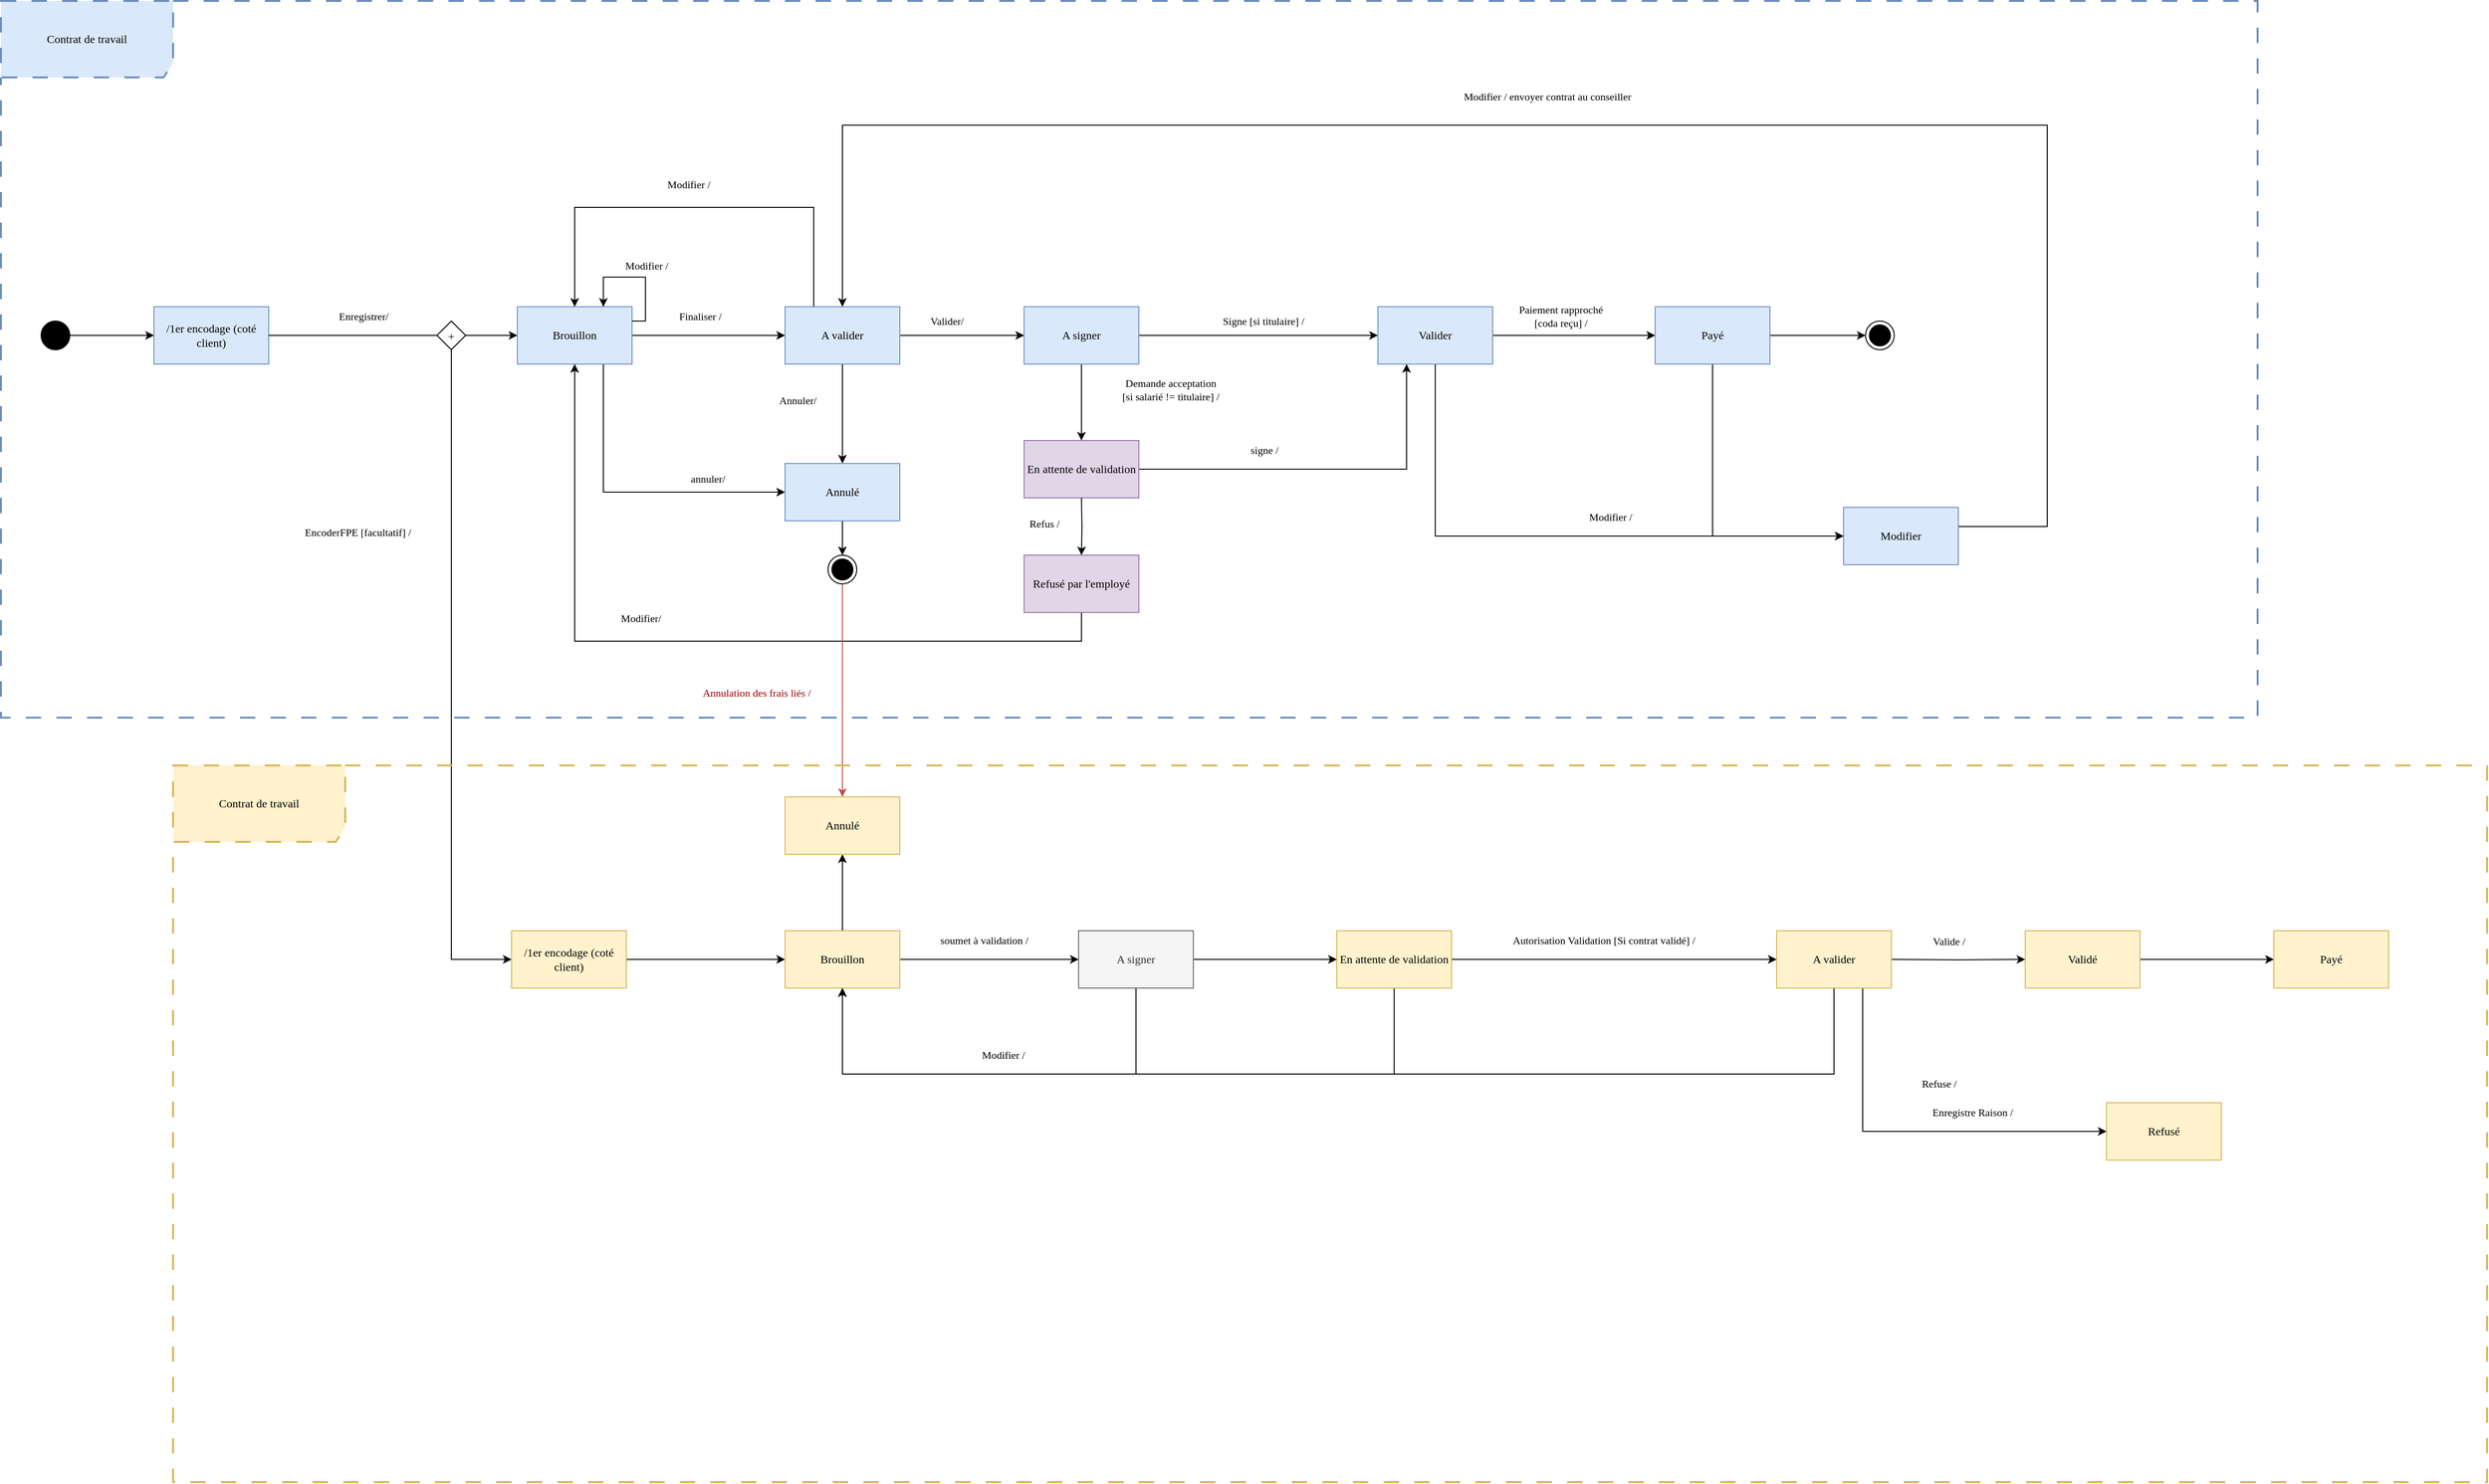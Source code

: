 <mxfile version="20.8.19" type="github">
  <diagram id="R2lEEEUBdFMjLlhIrx00" name="Etat transition">
    <mxGraphModel dx="4253" dy="2269" grid="0" gridSize="10" guides="1" tooltips="1" connect="1" arrows="1" fold="1" page="0" pageScale="1" pageWidth="850" pageHeight="1100" math="0" shadow="0" extFonts="Permanent Marker^https://fonts.googleapis.com/css?family=Permanent+Marker">
      <root>
        <mxCell id="0" />
        <mxCell id="1" parent="0" />
        <mxCell id="_cFpUyDurThmrXsbFItN-6" value="" style="edgeStyle=orthogonalEdgeStyle;rounded=0;orthogonalLoop=1;jettySize=auto;html=1;fontFamily=Verdana;startArrow=none;" parent="1" source="_cFpUyDurThmrXsbFItN-70" target="_cFpUyDurThmrXsbFItN-5" edge="1">
          <mxGeometry relative="1" as="geometry" />
        </mxCell>
        <mxCell id="_cFpUyDurThmrXsbFItN-7" value="Enregistrer/" style="edgeLabel;html=1;align=center;verticalAlign=middle;resizable=0;points=[];fontFamily=Verdana;" parent="_cFpUyDurThmrXsbFItN-6" vertex="1" connectable="0">
          <mxGeometry x="0.197" y="-3" relative="1" as="geometry">
            <mxPoint x="-140" y="-23" as="offset" />
          </mxGeometry>
        </mxCell>
        <mxCell id="_cFpUyDurThmrXsbFItN-69" value="" style="edgeStyle=orthogonalEdgeStyle;rounded=0;orthogonalLoop=1;jettySize=auto;html=1;fontFamily=Verdana;fontColor=#000000;exitX=0.5;exitY=1;exitDx=0;exitDy=0;" parent="1" source="_cFpUyDurThmrXsbFItN-70" target="_cFpUyDurThmrXsbFItN-68" edge="1">
          <mxGeometry relative="1" as="geometry">
            <Array as="points">
              <mxPoint x="511" y="808" />
              <mxPoint x="511" y="808" />
            </Array>
          </mxGeometry>
        </mxCell>
        <mxCell id="_cFpUyDurThmrXsbFItN-77" value="EncoderFPE [facultatif] /" style="edgeLabel;html=1;align=center;verticalAlign=middle;resizable=0;points=[];fontFamily=Verdana;fontColor=#000000;" parent="_cFpUyDurThmrXsbFItN-69" vertex="1" connectable="0">
          <mxGeometry x="-0.332" y="-3" relative="1" as="geometry">
            <mxPoint x="-95" y="-43" as="offset" />
          </mxGeometry>
        </mxCell>
        <mxCell id="_cFpUyDurThmrXsbFItN-4" value="/1er encodage (coté client)" style="rounded=0;whiteSpace=wrap;html=1;fontFamily=Verdana;fillColor=#dae8fc;strokeColor=#6c8ebf;" parent="1" vertex="1">
          <mxGeometry x="200" y="600" width="120" height="60" as="geometry" />
        </mxCell>
        <mxCell id="_cFpUyDurThmrXsbFItN-9" value="" style="edgeStyle=orthogonalEdgeStyle;rounded=0;orthogonalLoop=1;jettySize=auto;html=1;fontFamily=Verdana;" parent="1" source="_cFpUyDurThmrXsbFItN-5" target="_cFpUyDurThmrXsbFItN-8" edge="1">
          <mxGeometry relative="1" as="geometry" />
        </mxCell>
        <mxCell id="_cFpUyDurThmrXsbFItN-31" value="&lt;div&gt;Finaliser / &lt;br&gt;&lt;/div&gt;" style="edgeLabel;html=1;align=center;verticalAlign=middle;resizable=0;points=[];fontFamily=Verdana;" parent="_cFpUyDurThmrXsbFItN-9" vertex="1" connectable="0">
          <mxGeometry x="-0.159" y="2" relative="1" as="geometry">
            <mxPoint x="3" y="-18" as="offset" />
          </mxGeometry>
        </mxCell>
        <mxCell id="_cFpUyDurThmrXsbFItN-58" style="edgeStyle=orthogonalEdgeStyle;rounded=0;orthogonalLoop=1;jettySize=auto;html=1;exitX=0.75;exitY=1;exitDx=0;exitDy=0;entryX=0;entryY=0.5;entryDx=0;entryDy=0;fontFamily=Verdana;fontColor=#000000;" parent="1" source="_cFpUyDurThmrXsbFItN-5" target="_cFpUyDurThmrXsbFItN-56" edge="1">
          <mxGeometry relative="1" as="geometry" />
        </mxCell>
        <mxCell id="_cFpUyDurThmrXsbFItN-59" value="annuler/" style="edgeLabel;html=1;align=center;verticalAlign=middle;resizable=0;points=[];fontFamily=Verdana;fontColor=#000000;" parent="_cFpUyDurThmrXsbFItN-58" vertex="1" connectable="0">
          <mxGeometry x="0.664" y="1" relative="1" as="geometry">
            <mxPoint x="-27" y="-13" as="offset" />
          </mxGeometry>
        </mxCell>
        <mxCell id="_cFpUyDurThmrXsbFItN-5" value="Brouillon" style="rounded=0;whiteSpace=wrap;html=1;fontFamily=Verdana;fillColor=#dae8fc;strokeColor=#6c8ebf;" parent="1" vertex="1">
          <mxGeometry x="580" y="600" width="120" height="60" as="geometry" />
        </mxCell>
        <mxCell id="_cFpUyDurThmrXsbFItN-11" value="" style="edgeStyle=orthogonalEdgeStyle;rounded=0;orthogonalLoop=1;jettySize=auto;html=1;fontFamily=Verdana;" parent="1" source="_cFpUyDurThmrXsbFItN-8" target="_cFpUyDurThmrXsbFItN-10" edge="1">
          <mxGeometry relative="1" as="geometry" />
        </mxCell>
        <mxCell id="_cFpUyDurThmrXsbFItN-109" value="Valider/" style="edgeLabel;html=1;align=center;verticalAlign=middle;resizable=0;points=[];fontFamily=Verdana;fontColor=#000000;" parent="_cFpUyDurThmrXsbFItN-11" vertex="1" connectable="0">
          <mxGeometry x="-0.245" y="1" relative="1" as="geometry">
            <mxPoint y="-14" as="offset" />
          </mxGeometry>
        </mxCell>
        <mxCell id="_cFpUyDurThmrXsbFItN-54" style="edgeStyle=orthogonalEdgeStyle;rounded=0;orthogonalLoop=1;jettySize=auto;html=1;exitX=0.25;exitY=0;exitDx=0;exitDy=0;entryX=0.5;entryY=0;entryDx=0;entryDy=0;fontFamily=Verdana;fontColor=#000000;" parent="1" source="_cFpUyDurThmrXsbFItN-8" target="_cFpUyDurThmrXsbFItN-5" edge="1">
          <mxGeometry relative="1" as="geometry">
            <Array as="points">
              <mxPoint x="890" y="496" />
              <mxPoint x="640" y="496" />
            </Array>
          </mxGeometry>
        </mxCell>
        <mxCell id="_cFpUyDurThmrXsbFItN-55" value="Modifier /" style="edgeLabel;html=1;align=center;verticalAlign=middle;resizable=0;points=[];fontFamily=Verdana;fontColor=#000000;" parent="_cFpUyDurThmrXsbFItN-54" vertex="1" connectable="0">
          <mxGeometry x="-0.059" y="-3" relative="1" as="geometry">
            <mxPoint x="-20" y="-21" as="offset" />
          </mxGeometry>
        </mxCell>
        <mxCell id="_cFpUyDurThmrXsbFItN-57" style="edgeStyle=orthogonalEdgeStyle;rounded=0;orthogonalLoop=1;jettySize=auto;html=1;exitX=0.5;exitY=1;exitDx=0;exitDy=0;fontFamily=Verdana;fontColor=#000000;" parent="1" source="_cFpUyDurThmrXsbFItN-8" target="_cFpUyDurThmrXsbFItN-56" edge="1">
          <mxGeometry relative="1" as="geometry" />
        </mxCell>
        <mxCell id="_cFpUyDurThmrXsbFItN-60" value="Annuler/" style="edgeLabel;html=1;align=center;verticalAlign=middle;resizable=0;points=[];fontFamily=Verdana;fontColor=#000000;" parent="_cFpUyDurThmrXsbFItN-57" vertex="1" connectable="0">
          <mxGeometry x="-0.26" y="-1" relative="1" as="geometry">
            <mxPoint x="-46" y="-1" as="offset" />
          </mxGeometry>
        </mxCell>
        <mxCell id="_cFpUyDurThmrXsbFItN-8" value="A valider" style="rounded=0;whiteSpace=wrap;html=1;fontFamily=Verdana;fillColor=#dae8fc;strokeColor=#6c8ebf;" parent="1" vertex="1">
          <mxGeometry x="860" y="600" width="120" height="60" as="geometry" />
        </mxCell>
        <mxCell id="_cFpUyDurThmrXsbFItN-13" value="" style="edgeStyle=orthogonalEdgeStyle;rounded=0;orthogonalLoop=1;jettySize=auto;html=1;fontFamily=Verdana;" parent="1" source="_cFpUyDurThmrXsbFItN-10" target="_cFpUyDurThmrXsbFItN-12" edge="1">
          <mxGeometry relative="1" as="geometry" />
        </mxCell>
        <mxCell id="_cFpUyDurThmrXsbFItN-48" value="Signe [si titulaire] /" style="edgeLabel;html=1;align=center;verticalAlign=middle;resizable=0;points=[];fontFamily=Verdana;" parent="_cFpUyDurThmrXsbFItN-13" vertex="1" connectable="0">
          <mxGeometry x="0.161" relative="1" as="geometry">
            <mxPoint x="-15" y="-15" as="offset" />
          </mxGeometry>
        </mxCell>
        <mxCell id="_cFpUyDurThmrXsbFItN-41" value="" style="edgeStyle=orthogonalEdgeStyle;rounded=0;orthogonalLoop=1;jettySize=auto;html=1;fontFamily=Verdana;entryX=0.5;entryY=0;entryDx=0;entryDy=0;" parent="1" source="_cFpUyDurThmrXsbFItN-10" target="_cFpUyDurThmrXsbFItN-23" edge="1">
          <mxGeometry relative="1" as="geometry">
            <mxPoint x="1170" y="770" as="targetPoint" />
          </mxGeometry>
        </mxCell>
        <mxCell id="_cFpUyDurThmrXsbFItN-42" value="&lt;div&gt;Demande acceptation &lt;br&gt;&lt;/div&gt;&lt;div&gt;[si salarié != titulaire] /&lt;/div&gt;" style="edgeLabel;html=1;align=center;verticalAlign=middle;resizable=0;points=[];fontFamily=Verdana;" parent="_cFpUyDurThmrXsbFItN-41" vertex="1" connectable="0">
          <mxGeometry x="-0.223" relative="1" as="geometry">
            <mxPoint x="93" y="-4" as="offset" />
          </mxGeometry>
        </mxCell>
        <mxCell id="_cFpUyDurThmrXsbFItN-10" value="A signer" style="rounded=0;whiteSpace=wrap;html=1;fontFamily=Verdana;fillColor=#dae8fc;strokeColor=#6c8ebf;" parent="1" vertex="1">
          <mxGeometry x="1110" y="600" width="120" height="60" as="geometry" />
        </mxCell>
        <mxCell id="_cFpUyDurThmrXsbFItN-15" value="" style="edgeStyle=orthogonalEdgeStyle;rounded=0;orthogonalLoop=1;jettySize=auto;html=1;fontFamily=Verdana;" parent="1" source="_cFpUyDurThmrXsbFItN-12" target="_cFpUyDurThmrXsbFItN-14" edge="1">
          <mxGeometry relative="1" as="geometry" />
        </mxCell>
        <mxCell id="_cFpUyDurThmrXsbFItN-20" value="&lt;div&gt;Paiement rapproché &lt;br&gt;&lt;/div&gt;&lt;div&gt;[coda reçu] / &lt;/div&gt;" style="edgeLabel;html=1;align=center;verticalAlign=middle;resizable=0;points=[];fontFamily=Verdana;" parent="_cFpUyDurThmrXsbFItN-15" vertex="1" connectable="0">
          <mxGeometry x="-0.167" y="3" relative="1" as="geometry">
            <mxPoint y="-17" as="offset" />
          </mxGeometry>
        </mxCell>
        <mxCell id="_cFpUyDurThmrXsbFItN-18" style="edgeStyle=orthogonalEdgeStyle;rounded=0;orthogonalLoop=1;jettySize=auto;html=1;exitX=0.5;exitY=1;exitDx=0;exitDy=0;entryX=0;entryY=0.5;entryDx=0;entryDy=0;fontFamily=Verdana;" parent="1" source="_cFpUyDurThmrXsbFItN-12" target="_cFpUyDurThmrXsbFItN-16" edge="1">
          <mxGeometry relative="1" as="geometry" />
        </mxCell>
        <mxCell id="_cFpUyDurThmrXsbFItN-19" value="Modifier /" style="edgeLabel;html=1;align=center;verticalAlign=middle;resizable=0;points=[];fontFamily=Verdana;" parent="_cFpUyDurThmrXsbFItN-18" vertex="1" connectable="0">
          <mxGeometry x="0.451" y="-1" relative="1" as="geometry">
            <mxPoint x="-78" y="-21" as="offset" />
          </mxGeometry>
        </mxCell>
        <mxCell id="_cFpUyDurThmrXsbFItN-12" value="Valider" style="rounded=0;whiteSpace=wrap;html=1;fontFamily=Verdana;fillColor=#dae8fc;strokeColor=#6c8ebf;" parent="1" vertex="1">
          <mxGeometry x="1480" y="600" width="120" height="60" as="geometry" />
        </mxCell>
        <mxCell id="_cFpUyDurThmrXsbFItN-66" style="edgeStyle=orthogonalEdgeStyle;rounded=0;orthogonalLoop=1;jettySize=auto;html=1;exitX=1;exitY=0.5;exitDx=0;exitDy=0;fontFamily=Verdana;fontColor=#000000;" parent="1" source="_cFpUyDurThmrXsbFItN-14" target="_cFpUyDurThmrXsbFItN-65" edge="1">
          <mxGeometry relative="1" as="geometry" />
        </mxCell>
        <mxCell id="_cFpUyDurThmrXsbFItN-91" style="edgeStyle=orthogonalEdgeStyle;rounded=0;orthogonalLoop=1;jettySize=auto;html=1;exitX=0.5;exitY=1;exitDx=0;exitDy=0;entryX=0;entryY=0.5;entryDx=0;entryDy=0;fontFamily=Verdana;fontColor=#000000;" parent="1" source="_cFpUyDurThmrXsbFItN-14" target="_cFpUyDurThmrXsbFItN-16" edge="1">
          <mxGeometry relative="1" as="geometry" />
        </mxCell>
        <mxCell id="_cFpUyDurThmrXsbFItN-14" value="Payé" style="rounded=0;whiteSpace=wrap;html=1;fontFamily=Verdana;fillColor=#dae8fc;strokeColor=#6c8ebf;" parent="1" vertex="1">
          <mxGeometry x="1770" y="600" width="120" height="60" as="geometry" />
        </mxCell>
        <mxCell id="_cFpUyDurThmrXsbFItN-27" style="edgeStyle=orthogonalEdgeStyle;rounded=0;orthogonalLoop=1;jettySize=auto;html=1;exitX=1;exitY=0.5;exitDx=0;exitDy=0;entryX=0.5;entryY=0;entryDx=0;entryDy=0;" parent="1" source="_cFpUyDurThmrXsbFItN-16" target="_cFpUyDurThmrXsbFItN-8" edge="1">
          <mxGeometry relative="1" as="geometry">
            <Array as="points">
              <mxPoint x="2027" y="830" />
              <mxPoint x="2180" y="830" />
              <mxPoint x="2180" y="410" />
              <mxPoint x="920" y="410" />
            </Array>
          </mxGeometry>
        </mxCell>
        <mxCell id="_cFpUyDurThmrXsbFItN-47" value="Modifier / envoyer contrat au conseiller" style="edgeLabel;html=1;align=center;verticalAlign=middle;resizable=0;points=[];fontFamily=Verdana;" parent="_cFpUyDurThmrXsbFItN-27" vertex="1" connectable="0">
          <mxGeometry x="-0.068" y="-2" relative="1" as="geometry">
            <mxPoint x="-191" y="-28" as="offset" />
          </mxGeometry>
        </mxCell>
        <mxCell id="_cFpUyDurThmrXsbFItN-16" value="Modifier" style="rounded=0;whiteSpace=wrap;html=1;fontFamily=Verdana;fillColor=#dae8fc;strokeColor=#6c8ebf;" parent="1" vertex="1">
          <mxGeometry x="1967" y="810" width="120" height="60" as="geometry" />
        </mxCell>
        <mxCell id="_cFpUyDurThmrXsbFItN-25" style="edgeStyle=orthogonalEdgeStyle;rounded=0;orthogonalLoop=1;jettySize=auto;html=1;exitX=0.5;exitY=0;exitDx=0;exitDy=0;fontFamily=Verdana;entryX=0.5;entryY=1;entryDx=0;entryDy=0;" parent="1" source="_cFpUyDurThmrXsbFItN-21" target="_cFpUyDurThmrXsbFItN-5" edge="1">
          <mxGeometry relative="1" as="geometry">
            <Array as="points">
              <mxPoint x="1170" y="950" />
              <mxPoint x="640" y="950" />
            </Array>
          </mxGeometry>
        </mxCell>
        <mxCell id="_cFpUyDurThmrXsbFItN-26" value="Modifier/" style="edgeLabel;html=1;align=center;verticalAlign=middle;resizable=0;points=[];fontFamily=Verdana;" parent="_cFpUyDurThmrXsbFItN-25" vertex="1" connectable="0">
          <mxGeometry x="-0.489" y="3" relative="1" as="geometry">
            <mxPoint x="-319" y="-27" as="offset" />
          </mxGeometry>
        </mxCell>
        <mxCell id="_cFpUyDurThmrXsbFItN-21" value="Refusé par l&#39;employé" style="rounded=0;whiteSpace=wrap;html=1;fontFamily=Verdana;fillColor=#e1d5e7;strokeColor=#9673a6;" parent="1" vertex="1">
          <mxGeometry x="1110" y="860" width="120" height="60" as="geometry" />
        </mxCell>
        <mxCell id="_cFpUyDurThmrXsbFItN-110" style="edgeStyle=orthogonalEdgeStyle;rounded=0;orthogonalLoop=1;jettySize=auto;html=1;exitX=1;exitY=0.5;exitDx=0;exitDy=0;entryX=0.25;entryY=1;entryDx=0;entryDy=0;fontFamily=Verdana;fontColor=#000000;" parent="1" source="_cFpUyDurThmrXsbFItN-23" target="_cFpUyDurThmrXsbFItN-12" edge="1">
          <mxGeometry relative="1" as="geometry" />
        </mxCell>
        <mxCell id="_cFpUyDurThmrXsbFItN-113" value="signe /" style="edgeLabel;html=1;align=center;verticalAlign=middle;resizable=0;points=[];fontFamily=Verdana;fontColor=#000000;" parent="_cFpUyDurThmrXsbFItN-110" vertex="1" connectable="0">
          <mxGeometry x="-0.371" y="1" relative="1" as="geometry">
            <mxPoint x="8" y="-19" as="offset" />
          </mxGeometry>
        </mxCell>
        <mxCell id="_cFpUyDurThmrXsbFItN-23" value="En attente de validation" style="rounded=0;whiteSpace=wrap;html=1;fontFamily=Verdana;fillColor=#e1d5e7;strokeColor=#9673a6;" parent="1" vertex="1">
          <mxGeometry x="1110" y="740" width="120" height="60" as="geometry" />
        </mxCell>
        <mxCell id="_cFpUyDurThmrXsbFItN-45" style="edgeStyle=orthogonalEdgeStyle;rounded=0;orthogonalLoop=1;jettySize=auto;html=1;fontFamily=Verdana;" parent="1" target="_cFpUyDurThmrXsbFItN-21" edge="1">
          <mxGeometry relative="1" as="geometry">
            <mxPoint x="1170" y="800" as="sourcePoint" />
          </mxGeometry>
        </mxCell>
        <mxCell id="_cFpUyDurThmrXsbFItN-46" value="Refus /" style="edgeLabel;html=1;align=center;verticalAlign=middle;resizable=0;points=[];fontFamily=Verdana;" parent="_cFpUyDurThmrXsbFItN-45" vertex="1" connectable="0">
          <mxGeometry x="-0.318" y="-1" relative="1" as="geometry">
            <mxPoint x="-39" y="6" as="offset" />
          </mxGeometry>
        </mxCell>
        <mxCell id="_cFpUyDurThmrXsbFItN-53" value="" style="edgeStyle=orthogonalEdgeStyle;rounded=0;orthogonalLoop=1;jettySize=auto;html=1;fontFamily=Verdana;fontColor=#000000;" parent="1" source="_cFpUyDurThmrXsbFItN-51" target="_cFpUyDurThmrXsbFItN-4" edge="1">
          <mxGeometry relative="1" as="geometry" />
        </mxCell>
        <mxCell id="_cFpUyDurThmrXsbFItN-51" value="" style="ellipse;fillColor=strokeColor;fillStyle=solid;fontFamily=Verdana;labelBackgroundColor=none;labelBorderColor=none;fontColor=#000000;" parent="1" vertex="1">
          <mxGeometry x="82" y="615" width="30" height="30" as="geometry" />
        </mxCell>
        <mxCell id="_cFpUyDurThmrXsbFItN-64" style="edgeStyle=orthogonalEdgeStyle;rounded=0;orthogonalLoop=1;jettySize=auto;html=1;exitX=0.5;exitY=1;exitDx=0;exitDy=0;entryX=0.5;entryY=0;entryDx=0;entryDy=0;fontFamily=Verdana;fontColor=#000000;" parent="1" source="_cFpUyDurThmrXsbFItN-56" target="_cFpUyDurThmrXsbFItN-63" edge="1">
          <mxGeometry relative="1" as="geometry" />
        </mxCell>
        <mxCell id="_cFpUyDurThmrXsbFItN-56" value="Annulé" style="rounded=0;whiteSpace=wrap;html=1;fontFamily=Verdana;fillColor=#dae8fc;strokeColor=#6c8ebf;" parent="1" vertex="1">
          <mxGeometry x="860" y="764" width="120" height="60" as="geometry" />
        </mxCell>
        <mxCell id="_cFpUyDurThmrXsbFItN-61" style="edgeStyle=orthogonalEdgeStyle;rounded=0;orthogonalLoop=1;jettySize=auto;html=1;exitX=1;exitY=0.25;exitDx=0;exitDy=0;entryX=0.75;entryY=0;entryDx=0;entryDy=0;fontFamily=Verdana;fontColor=#000000;" parent="1" source="_cFpUyDurThmrXsbFItN-5" target="_cFpUyDurThmrXsbFItN-5" edge="1">
          <mxGeometry relative="1" as="geometry">
            <Array as="points">
              <mxPoint x="714" y="615" />
              <mxPoint x="714" y="569" />
              <mxPoint x="670" y="569" />
            </Array>
          </mxGeometry>
        </mxCell>
        <mxCell id="_cFpUyDurThmrXsbFItN-62" value="Modifier /" style="edgeLabel;html=1;align=center;verticalAlign=middle;resizable=0;points=[];fontFamily=Verdana;fontColor=#000000;" parent="_cFpUyDurThmrXsbFItN-61" vertex="1" connectable="0">
          <mxGeometry x="-0.2" y="2" relative="1" as="geometry">
            <mxPoint x="3" y="-18" as="offset" />
          </mxGeometry>
        </mxCell>
        <mxCell id="rFunAm-t--iuJbsa7KAt-1" style="edgeStyle=orthogonalEdgeStyle;rounded=0;orthogonalLoop=1;jettySize=auto;html=1;exitX=0.5;exitY=1;exitDx=0;exitDy=0;fontFamily=Verdana;fontColor=#000000;fillColor=#f8cecc;strokeColor=#b85450;" edge="1" parent="1" source="_cFpUyDurThmrXsbFItN-63" target="_cFpUyDurThmrXsbFItN-92">
          <mxGeometry relative="1" as="geometry" />
        </mxCell>
        <mxCell id="rFunAm-t--iuJbsa7KAt-3" value="&lt;font&gt;Annulation des frais liés / &lt;/font&gt;" style="edgeLabel;html=1;align=center;verticalAlign=middle;resizable=0;points=[];fontFamily=Verdana;fontColor=#990000;" vertex="1" connectable="0" parent="rFunAm-t--iuJbsa7KAt-1">
          <mxGeometry x="-0.17" y="-1" relative="1" as="geometry">
            <mxPoint x="-89" y="21" as="offset" />
          </mxGeometry>
        </mxCell>
        <mxCell id="_cFpUyDurThmrXsbFItN-63" value="" style="ellipse;html=1;shape=endState;fillColor=strokeColor;labelBackgroundColor=none;labelBorderColor=none;fillStyle=solid;fontFamily=Verdana;fontColor=#000000;" parent="1" vertex="1">
          <mxGeometry x="905" y="860" width="30" height="30" as="geometry" />
        </mxCell>
        <mxCell id="_cFpUyDurThmrXsbFItN-65" value="" style="ellipse;html=1;shape=endState;fillColor=strokeColor;labelBackgroundColor=none;labelBorderColor=none;fillStyle=solid;fontFamily=Verdana;fontColor=#000000;" parent="1" vertex="1">
          <mxGeometry x="1990" y="615" width="30" height="30" as="geometry" />
        </mxCell>
        <mxCell id="_cFpUyDurThmrXsbFItN-79" value="" style="edgeStyle=orthogonalEdgeStyle;rounded=0;orthogonalLoop=1;jettySize=auto;html=1;fontFamily=Verdana;fontColor=#000000;" parent="1" source="_cFpUyDurThmrXsbFItN-68" target="_cFpUyDurThmrXsbFItN-78" edge="1">
          <mxGeometry relative="1" as="geometry" />
        </mxCell>
        <mxCell id="_cFpUyDurThmrXsbFItN-68" value="/1er encodage (coté client)" style="rounded=0;whiteSpace=wrap;html=1;fontFamily=Verdana;fillColor=#fff2cc;strokeColor=#d6b656;" parent="1" vertex="1">
          <mxGeometry x="574" y="1253" width="120" height="60" as="geometry" />
        </mxCell>
        <mxCell id="_cFpUyDurThmrXsbFItN-75" value="" style="edgeStyle=orthogonalEdgeStyle;rounded=0;orthogonalLoop=1;jettySize=auto;html=1;fontFamily=Verdana;endArrow=none;" parent="1" source="_cFpUyDurThmrXsbFItN-4" target="_cFpUyDurThmrXsbFItN-70" edge="1">
          <mxGeometry relative="1" as="geometry">
            <mxPoint x="320" y="630" as="sourcePoint" />
            <mxPoint x="580" y="630" as="targetPoint" />
          </mxGeometry>
        </mxCell>
        <mxCell id="_cFpUyDurThmrXsbFItN-70" value="+" style="rhombus;labelBackgroundColor=none;labelBorderColor=none;fillStyle=solid;fontFamily=Verdana;" parent="1" vertex="1">
          <mxGeometry x="496" y="615" width="30" height="30" as="geometry" />
        </mxCell>
        <mxCell id="_cFpUyDurThmrXsbFItN-81" value="" style="edgeStyle=orthogonalEdgeStyle;rounded=0;orthogonalLoop=1;jettySize=auto;html=1;fontFamily=Verdana;fontColor=#000000;entryX=0;entryY=0.5;entryDx=0;entryDy=0;" parent="1" source="_cFpUyDurThmrXsbFItN-78" target="_cFpUyDurThmrXsbFItN-117" edge="1">
          <mxGeometry relative="1" as="geometry">
            <mxPoint x="1097" y="1283" as="targetPoint" />
          </mxGeometry>
        </mxCell>
        <mxCell id="_cFpUyDurThmrXsbFItN-116" value="soumet à validation / " style="edgeLabel;html=1;align=center;verticalAlign=middle;resizable=0;points=[];fontFamily=Verdana;fontColor=#000000;" parent="_cFpUyDurThmrXsbFItN-81" vertex="1" connectable="0">
          <mxGeometry x="-0.169" y="1" relative="1" as="geometry">
            <mxPoint x="10" y="-19" as="offset" />
          </mxGeometry>
        </mxCell>
        <mxCell id="_cFpUyDurThmrXsbFItN-93" value="" style="edgeStyle=orthogonalEdgeStyle;rounded=0;orthogonalLoop=1;jettySize=auto;html=1;fontFamily=Verdana;fontColor=#000000;" parent="1" source="_cFpUyDurThmrXsbFItN-78" target="_cFpUyDurThmrXsbFItN-92" edge="1">
          <mxGeometry relative="1" as="geometry" />
        </mxCell>
        <mxCell id="_cFpUyDurThmrXsbFItN-78" value="Brouillon" style="rounded=0;whiteSpace=wrap;html=1;fontFamily=Verdana;fillColor=#fff2cc;strokeColor=#d6b656;" parent="1" vertex="1">
          <mxGeometry x="860" y="1253" width="120" height="60" as="geometry" />
        </mxCell>
        <mxCell id="_cFpUyDurThmrXsbFItN-80" value="En attente de validation" style="whiteSpace=wrap;html=1;fontFamily=Verdana;fillColor=#d5e8d4;strokeColor=#82b366;rounded=0;" parent="1" vertex="1">
          <mxGeometry x="1437" y="1253" width="120" height="60" as="geometry" />
        </mxCell>
        <mxCell id="_cFpUyDurThmrXsbFItN-85" value="" style="edgeStyle=orthogonalEdgeStyle;rounded=0;orthogonalLoop=1;jettySize=auto;html=1;fontFamily=Verdana;fontColor=#000000;" parent="1" target="_cFpUyDurThmrXsbFItN-84" edge="1">
          <mxGeometry relative="1" as="geometry">
            <mxPoint x="2017" y="1283" as="sourcePoint" />
          </mxGeometry>
        </mxCell>
        <mxCell id="_cFpUyDurThmrXsbFItN-115" value="Valide /" style="edgeLabel;html=1;align=center;verticalAlign=middle;resizable=0;points=[];fontFamily=Verdana;fontColor=#000000;" parent="_cFpUyDurThmrXsbFItN-85" vertex="1" connectable="0">
          <mxGeometry x="-0.275" y="1" relative="1" as="geometry">
            <mxPoint x="9" y="-19" as="offset" />
          </mxGeometry>
        </mxCell>
        <mxCell id="_cFpUyDurThmrXsbFItN-87" value="" style="edgeStyle=orthogonalEdgeStyle;rounded=0;orthogonalLoop=1;jettySize=auto;html=1;fontFamily=Verdana;fontColor=#000000;" parent="1" source="_cFpUyDurThmrXsbFItN-84" target="_cFpUyDurThmrXsbFItN-86" edge="1">
          <mxGeometry relative="1" as="geometry" />
        </mxCell>
        <mxCell id="_cFpUyDurThmrXsbFItN-84" value="Validé" style="whiteSpace=wrap;html=1;fontFamily=Verdana;fillColor=#fff2cc;strokeColor=#d6b656;rounded=0;" parent="1" vertex="1">
          <mxGeometry x="2157" y="1253" width="120" height="60" as="geometry" />
        </mxCell>
        <mxCell id="_cFpUyDurThmrXsbFItN-86" value="Payé" style="whiteSpace=wrap;html=1;fontFamily=Verdana;fillColor=#fff2cc;strokeColor=#d6b656;rounded=0;" parent="1" vertex="1">
          <mxGeometry x="2417" y="1253" width="120" height="60" as="geometry" />
        </mxCell>
        <mxCell id="_cFpUyDurThmrXsbFItN-92" value="Annulé" style="rounded=0;whiteSpace=wrap;html=1;fontFamily=Verdana;fillColor=#fff2cc;strokeColor=#d6b656;" parent="1" vertex="1">
          <mxGeometry x="860" y="1113" width="120" height="60" as="geometry" />
        </mxCell>
        <mxCell id="_cFpUyDurThmrXsbFItN-98" style="edgeStyle=orthogonalEdgeStyle;rounded=0;orthogonalLoop=1;jettySize=auto;html=1;exitX=0.5;exitY=1;exitDx=0;exitDy=0;entryX=0.5;entryY=1;entryDx=0;entryDy=0;fontFamily=Verdana;fontColor=#000000;" parent="1" source="_cFpUyDurThmrXsbFItN-96" target="_cFpUyDurThmrXsbFItN-78" edge="1">
          <mxGeometry relative="1" as="geometry">
            <Array as="points">
              <mxPoint x="1957" y="1403" />
              <mxPoint x="920" y="1403" />
            </Array>
          </mxGeometry>
        </mxCell>
        <mxCell id="_cFpUyDurThmrXsbFItN-103" value="Modifier /" style="edgeLabel;html=1;align=center;verticalAlign=middle;resizable=0;points=[];fontFamily=Verdana;fontColor=#000000;" parent="_cFpUyDurThmrXsbFItN-98" vertex="1" connectable="0">
          <mxGeometry x="-0.583" y="-2" relative="1" as="geometry">
            <mxPoint x="-706" y="-18" as="offset" />
          </mxGeometry>
        </mxCell>
        <mxCell id="_cFpUyDurThmrXsbFItN-122" style="edgeStyle=orthogonalEdgeStyle;rounded=0;orthogonalLoop=1;jettySize=auto;html=1;exitX=0.75;exitY=1;exitDx=0;exitDy=0;entryX=0;entryY=0.5;entryDx=0;entryDy=0;fontFamily=Verdana;fontColor=#000000;" parent="1" source="_cFpUyDurThmrXsbFItN-96" target="_cFpUyDurThmrXsbFItN-101" edge="1">
          <mxGeometry relative="1" as="geometry" />
        </mxCell>
        <mxCell id="_cFpUyDurThmrXsbFItN-123" value="Refuse /&amp;nbsp; " style="edgeLabel;html=1;align=center;verticalAlign=middle;resizable=0;points=[];fontFamily=Verdana;fontColor=#000000;" parent="_cFpUyDurThmrXsbFItN-122" vertex="1" connectable="0">
          <mxGeometry x="0.078" y="3" relative="1" as="geometry">
            <mxPoint x="12" y="-47" as="offset" />
          </mxGeometry>
        </mxCell>
        <mxCell id="_cFpUyDurThmrXsbFItN-96" value="A valider" style="whiteSpace=wrap;html=1;fontFamily=Verdana;fillColor=#fff2cc;strokeColor=#d6b656;rounded=0;" parent="1" vertex="1">
          <mxGeometry x="1897" y="1253" width="120" height="60" as="geometry" />
        </mxCell>
        <mxCell id="_cFpUyDurThmrXsbFItN-99" style="edgeStyle=orthogonalEdgeStyle;rounded=0;orthogonalLoop=1;jettySize=auto;html=1;exitX=0.5;exitY=1;exitDx=0;exitDy=0;entryX=0.5;entryY=1;entryDx=0;entryDy=0;fontFamily=Verdana;fontColor=#000000;" parent="1" source="_cFpUyDurThmrXsbFItN-97" target="_cFpUyDurThmrXsbFItN-78" edge="1">
          <mxGeometry relative="1" as="geometry">
            <Array as="points">
              <mxPoint x="1497" y="1403" />
              <mxPoint x="920" y="1403" />
            </Array>
          </mxGeometry>
        </mxCell>
        <mxCell id="_cFpUyDurThmrXsbFItN-102" style="edgeStyle=orthogonalEdgeStyle;rounded=0;orthogonalLoop=1;jettySize=auto;html=1;exitX=1;exitY=0.5;exitDx=0;exitDy=0;entryX=0;entryY=0.5;entryDx=0;entryDy=0;fontFamily=Verdana;fontColor=#000000;" parent="1" source="_cFpUyDurThmrXsbFItN-97" target="_cFpUyDurThmrXsbFItN-96" edge="1">
          <mxGeometry relative="1" as="geometry" />
        </mxCell>
        <mxCell id="_cFpUyDurThmrXsbFItN-104" value="Autorisation Validation [Si contrat validé] / " style="edgeLabel;html=1;align=center;verticalAlign=middle;resizable=0;points=[];fontFamily=Verdana;fontColor=#000000;" parent="_cFpUyDurThmrXsbFItN-102" vertex="1" connectable="0">
          <mxGeometry x="-0.318" y="1" relative="1" as="geometry">
            <mxPoint x="43" y="-19" as="offset" />
          </mxGeometry>
        </mxCell>
        <mxCell id="_cFpUyDurThmrXsbFItN-97" value="En attente de validation" style="whiteSpace=wrap;html=1;fontFamily=Verdana;fillColor=#fff2cc;strokeColor=#d6b656;rounded=0;" parent="1" vertex="1">
          <mxGeometry x="1437" y="1253" width="120" height="60" as="geometry" />
        </mxCell>
        <mxCell id="_cFpUyDurThmrXsbFItN-101" value="Refusé" style="whiteSpace=wrap;html=1;fontFamily=Verdana;fillColor=#fff2cc;strokeColor=#d6b656;rounded=0;" parent="1" vertex="1">
          <mxGeometry x="2242" y="1433" width="120" height="60" as="geometry" />
        </mxCell>
        <mxCell id="_cFpUyDurThmrXsbFItN-118" style="edgeStyle=orthogonalEdgeStyle;rounded=0;orthogonalLoop=1;jettySize=auto;html=1;exitX=1;exitY=0.5;exitDx=0;exitDy=0;entryX=0;entryY=0.5;entryDx=0;entryDy=0;fontFamily=Verdana;fontColor=#000000;" parent="1" source="_cFpUyDurThmrXsbFItN-117" target="_cFpUyDurThmrXsbFItN-97" edge="1">
          <mxGeometry relative="1" as="geometry" />
        </mxCell>
        <mxCell id="_cFpUyDurThmrXsbFItN-121" style="edgeStyle=orthogonalEdgeStyle;rounded=0;orthogonalLoop=1;jettySize=auto;html=1;exitX=0.5;exitY=1;exitDx=0;exitDy=0;entryX=0.5;entryY=1;entryDx=0;entryDy=0;fontFamily=Verdana;fontColor=#000000;" parent="1" source="_cFpUyDurThmrXsbFItN-117" target="_cFpUyDurThmrXsbFItN-78" edge="1">
          <mxGeometry relative="1" as="geometry">
            <Array as="points">
              <mxPoint x="1227" y="1403" />
              <mxPoint x="920" y="1403" />
            </Array>
          </mxGeometry>
        </mxCell>
        <mxCell id="_cFpUyDurThmrXsbFItN-117" value="A signer" style="rounded=0;whiteSpace=wrap;html=1;fontFamily=Verdana;fillColor=#f5f5f5;strokeColor=#666666;fontColor=#333333;" parent="1" vertex="1">
          <mxGeometry x="1167" y="1253" width="120" height="60" as="geometry" />
        </mxCell>
        <mxCell id="_cFpUyDurThmrXsbFItN-124" value="Enregistre Raison /&amp;nbsp; " style="edgeLabel;html=1;align=center;verticalAlign=middle;resizable=0;points=[];fontFamily=Verdana;fontColor=#000000;" parent="1" vertex="1" connectable="0">
          <mxGeometry x="2127.001" y="1423.022" as="geometry">
            <mxPoint x="-24" y="20" as="offset" />
          </mxGeometry>
        </mxCell>
        <mxCell id="_cFpUyDurThmrXsbFItN-128" value="Contrat de travail" style="shape=umlFrame;whiteSpace=wrap;html=1;pointerEvents=0;labelBackgroundColor=none;labelBorderColor=none;fillStyle=solid;fontFamily=Verdana;fillColor=#dae8fc;strokeColor=#6c8ebf;width=180;height=80;gradientColor=none;shadow=0;perimeterSpacing=50;strokeWidth=2;dashed=1;dashPattern=8 8;" parent="1" vertex="1">
          <mxGeometry x="40" y="280" width="2360" height="750" as="geometry" />
        </mxCell>
        <mxCell id="rFunAm-t--iuJbsa7KAt-2" value="Contrat de travail" style="shape=umlFrame;whiteSpace=wrap;html=1;pointerEvents=0;labelBackgroundColor=none;labelBorderColor=none;fillStyle=solid;fontFamily=Verdana;fillColor=#fff2cc;strokeColor=#d6b656;width=180;height=80;shadow=0;perimeterSpacing=50;strokeWidth=2;dashed=1;dashPattern=8 8;" vertex="1" parent="1">
          <mxGeometry x="220" y="1080" width="2420" height="750" as="geometry" />
        </mxCell>
      </root>
    </mxGraphModel>
  </diagram>
</mxfile>

